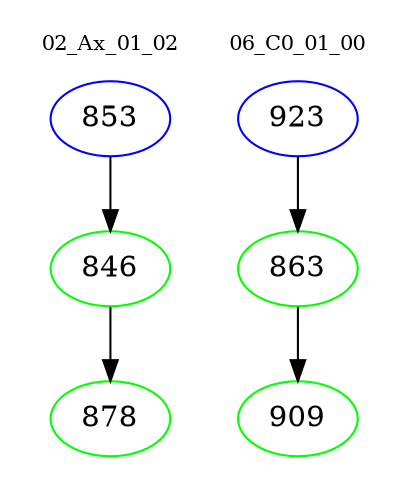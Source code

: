 digraph{
subgraph cluster_0 {
color = white
label = "02_Ax_01_02";
fontsize=10;
T0_853 [label="853", color="blue"]
T0_853 -> T0_846 [color="black"]
T0_846 [label="846", color="green"]
T0_846 -> T0_878 [color="black"]
T0_878 [label="878", color="green"]
}
subgraph cluster_1 {
color = white
label = "06_C0_01_00";
fontsize=10;
T1_923 [label="923", color="blue"]
T1_923 -> T1_863 [color="black"]
T1_863 [label="863", color="green"]
T1_863 -> T1_909 [color="black"]
T1_909 [label="909", color="green"]
}
}
